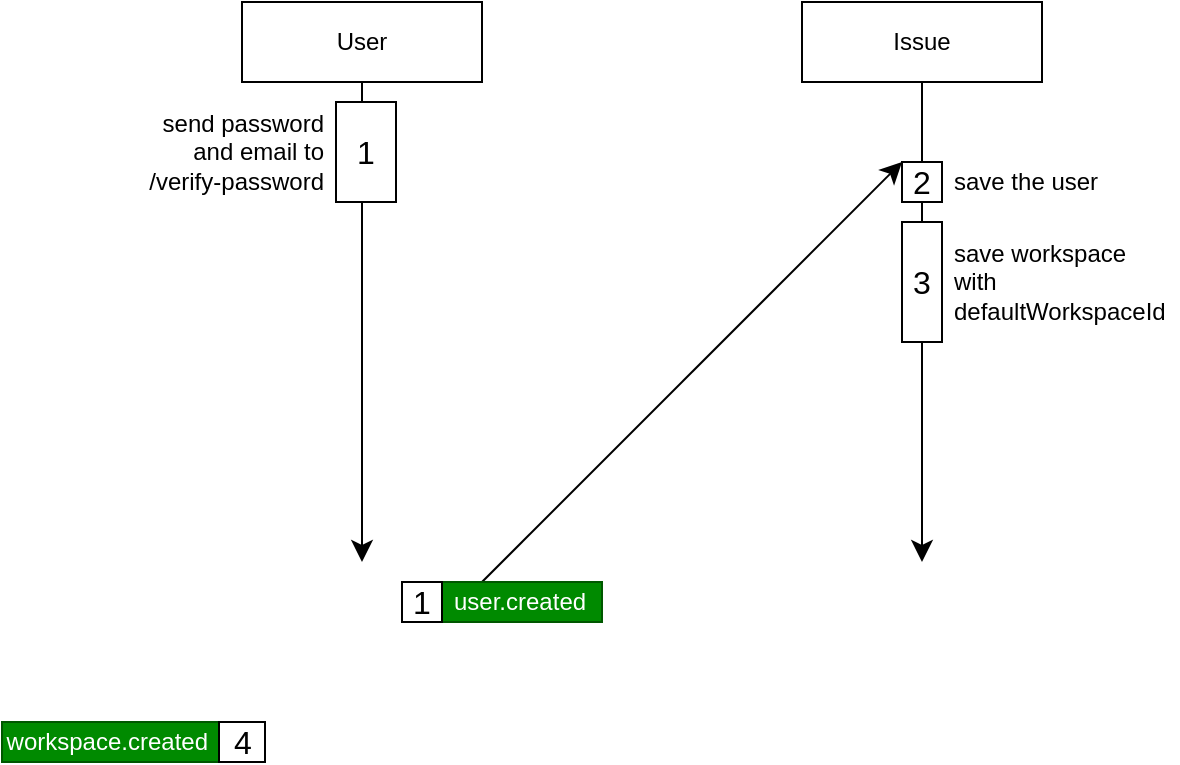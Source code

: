 <mxfile version="22.1.16" type="device" pages="2">
  <diagram id="oY38kdm5o83EHuReV2T8" name="/issues/:id/assignees">
    <mxGraphModel dx="1050" dy="2061" grid="1" gridSize="10" guides="1" tooltips="1" connect="1" arrows="1" fold="1" page="1" pageScale="1" pageWidth="980" pageHeight="1390" math="0" shadow="0">
      <root>
        <mxCell id="0" />
        <mxCell id="1" parent="0" />
        <mxCell id="sdEwPJp4zkoKklKMmfEP-1" style="edgeStyle=none;curved=1;rounded=0;orthogonalLoop=1;jettySize=auto;html=1;fontSize=12;startSize=8;endSize=8;fontFamily=Helvetica;" parent="1" source="sdEwPJp4zkoKklKMmfEP-2" edge="1">
          <mxGeometry relative="1" as="geometry">
            <mxPoint x="270" y="-1090" as="targetPoint" />
          </mxGeometry>
        </mxCell>
        <mxCell id="sdEwPJp4zkoKklKMmfEP-2" value="User" style="rounded=0;whiteSpace=wrap;html=1;fontFamily=Helvetica;" parent="1" vertex="1">
          <mxGeometry x="210" y="-1370" width="120" height="40" as="geometry" />
        </mxCell>
        <mxCell id="sdEwPJp4zkoKklKMmfEP-3" style="edgeStyle=none;curved=1;rounded=0;orthogonalLoop=1;jettySize=auto;html=1;fontSize=12;startSize=8;endSize=8;fontFamily=Helvetica;" parent="1" source="sdEwPJp4zkoKklKMmfEP-4" edge="1">
          <mxGeometry relative="1" as="geometry">
            <mxPoint x="550" y="-1090" as="targetPoint" />
          </mxGeometry>
        </mxCell>
        <mxCell id="sdEwPJp4zkoKklKMmfEP-4" value="Issue" style="rounded=0;whiteSpace=wrap;html=1;fontFamily=Helvetica;" parent="1" vertex="1">
          <mxGeometry x="490" y="-1370" width="120" height="40" as="geometry" />
        </mxCell>
        <mxCell id="LEW-G3g9cezNZrhg7D1--3" value="" style="group" parent="1" vertex="1" connectable="0">
          <mxGeometry x="540" y="-1290" width="138" height="20" as="geometry" />
        </mxCell>
        <mxCell id="LEW-G3g9cezNZrhg7D1--1" value="2" style="rounded=0;whiteSpace=wrap;html=1;fontSize=16;fontFamily=Helvetica;verticalAlign=middle;" parent="LEW-G3g9cezNZrhg7D1--3" vertex="1">
          <mxGeometry width="20" height="20" as="geometry" />
        </mxCell>
        <mxCell id="LEW-G3g9cezNZrhg7D1--2" value="save the user" style="text;html=1;fillColor=none;align=left;verticalAlign=middle;whiteSpace=wrap;rounded=0;fontSize=12;fontFamily=Helvetica;spacingLeft=4;" parent="LEW-G3g9cezNZrhg7D1--3" vertex="1">
          <mxGeometry x="20" width="118" height="20" as="geometry" />
        </mxCell>
        <mxCell id="-xzCKRivMfdFnWui1aVe-4" value="" style="group" parent="1" vertex="1" connectable="0">
          <mxGeometry x="150" y="-1320" width="137" height="50" as="geometry" />
        </mxCell>
        <mxCell id="smrDSZM0pcQOYa3LXeEk-5" value="send password and email to /verify-password" style="text;html=1;fillColor=none;align=right;verticalAlign=middle;whiteSpace=wrap;rounded=0;fontSize=12;fontFamily=Helvetica;spacingLeft=4;spacingRight=4;" parent="-xzCKRivMfdFnWui1aVe-4" vertex="1">
          <mxGeometry width="107" height="50" as="geometry" />
        </mxCell>
        <mxCell id="smrDSZM0pcQOYa3LXeEk-6" value="1" style="rounded=0;whiteSpace=wrap;html=1;fontSize=16;container=0;fontFamily=Helvetica;verticalAlign=middle;" parent="-xzCKRivMfdFnWui1aVe-4" vertex="1">
          <mxGeometry x="107" width="30" height="50" as="geometry" />
        </mxCell>
        <mxCell id="-xzCKRivMfdFnWui1aVe-6" style="edgeStyle=none;curved=1;rounded=0;orthogonalLoop=1;jettySize=auto;html=1;exitX=0;exitY=1;exitDx=0;exitDy=0;entryX=0;entryY=0;entryDx=0;entryDy=0;fontSize=12;startSize=8;endSize=8;" parent="1" source="-xzCKRivMfdFnWui1aVe-3" target="LEW-G3g9cezNZrhg7D1--1" edge="1">
          <mxGeometry relative="1" as="geometry" />
        </mxCell>
        <mxCell id="-xzCKRivMfdFnWui1aVe-7" value="" style="group" parent="1" vertex="1" connectable="0">
          <mxGeometry x="540" y="-1260" width="138" height="60" as="geometry" />
        </mxCell>
        <mxCell id="-xzCKRivMfdFnWui1aVe-8" value="3" style="rounded=0;whiteSpace=wrap;html=1;fontSize=16;fontFamily=Helvetica;verticalAlign=middle;" parent="-xzCKRivMfdFnWui1aVe-7" vertex="1">
          <mxGeometry width="20" height="60" as="geometry" />
        </mxCell>
        <mxCell id="-xzCKRivMfdFnWui1aVe-9" value="save workspace with&amp;nbsp; defaultWorkspaceId" style="text;html=1;fillColor=none;align=left;verticalAlign=middle;whiteSpace=wrap;rounded=0;fontSize=12;fontFamily=Helvetica;spacingLeft=4;" parent="-xzCKRivMfdFnWui1aVe-7" vertex="1">
          <mxGeometry x="20" width="118" height="60" as="geometry" />
        </mxCell>
        <mxCell id="-xzCKRivMfdFnWui1aVe-21" value="" style="group;fillColor=#008a00;fontColor=#ffffff;strokeColor=#005700;" parent="1" vertex="1" connectable="0">
          <mxGeometry x="90" y="-1010" width="131.5" height="20" as="geometry" />
        </mxCell>
        <mxCell id="-xzCKRivMfdFnWui1aVe-18" value="workspace.created" style="text;html=1;strokeColor=#005700;fillColor=#008a00;align=right;verticalAlign=middle;whiteSpace=wrap;rounded=0;fontSize=12;fontFamily=Helvetica;spacingLeft=4;spacingRight=4;fontColor=#ffffff;" parent="-xzCKRivMfdFnWui1aVe-21" vertex="1">
          <mxGeometry width="108.5" height="20" as="geometry" />
        </mxCell>
        <mxCell id="-xzCKRivMfdFnWui1aVe-19" value="4" style="rounded=0;whiteSpace=wrap;html=1;fontSize=16;container=0;fontFamily=Helvetica;verticalAlign=middle;" parent="-xzCKRivMfdFnWui1aVe-21" vertex="1">
          <mxGeometry x="108.5" width="23" height="20" as="geometry" />
        </mxCell>
        <mxCell id="kR-WUizTjnsOF1LnUy0S-3" value="" style="group" parent="1" vertex="1" connectable="0">
          <mxGeometry x="290" y="-1080" width="100" height="20" as="geometry" />
        </mxCell>
        <mxCell id="-xzCKRivMfdFnWui1aVe-3" value="user.created" style="text;html=1;fillColor=#008a00;align=left;verticalAlign=middle;whiteSpace=wrap;rounded=0;fontSize=12;fontFamily=Helvetica;spacingLeft=4;fontColor=#ffffff;strokeColor=#005700;" parent="kR-WUizTjnsOF1LnUy0S-3" vertex="1">
          <mxGeometry x="20" width="80" height="20" as="geometry" />
        </mxCell>
        <mxCell id="-xzCKRivMfdFnWui1aVe-2" value="1" style="rounded=0;whiteSpace=wrap;html=1;fontSize=16;fontFamily=Helvetica;verticalAlign=middle;" parent="kR-WUizTjnsOF1LnUy0S-3" vertex="1">
          <mxGeometry width="20" height="20" as="geometry" />
        </mxCell>
      </root>
    </mxGraphModel>
  </diagram>
  <diagram id="gdW3DQcSu_G-TOftwm-t" name="Page-2">
    <mxGraphModel dx="2259" dy="2703" grid="1" gridSize="10" guides="1" tooltips="1" connect="1" arrows="1" fold="1" page="0" pageScale="1" pageWidth="827" pageHeight="1169" math="0" shadow="0">
      <root>
        <mxCell id="0" />
        <mxCell id="1" parent="0" />
        <mxCell id="AtaXEBuKhvkq-66APpmP-25" style="edgeStyle=none;curved=1;rounded=0;orthogonalLoop=1;jettySize=auto;html=1;entryX=0.5;entryY=1;entryDx=0;entryDy=0;fontSize=12;startSize=8;endSize=8;" edge="1" parent="1" source="AtaXEBuKhvkq-66APpmP-2" target="AtaXEBuKhvkq-66APpmP-3">
          <mxGeometry relative="1" as="geometry" />
        </mxCell>
        <mxCell id="AtaXEBuKhvkq-66APpmP-35" style="edgeStyle=none;curved=1;rounded=0;orthogonalLoop=1;jettySize=auto;html=1;entryX=0.5;entryY=0;entryDx=0;entryDy=0;fontSize=12;startSize=8;endSize=8;" edge="1" parent="1" source="AtaXEBuKhvkq-66APpmP-2" target="AtaXEBuKhvkq-66APpmP-5">
          <mxGeometry relative="1" as="geometry" />
        </mxCell>
        <mxCell id="AtaXEBuKhvkq-66APpmP-50" style="edgeStyle=none;curved=1;orthogonalLoop=1;jettySize=auto;html=1;entryX=0.5;entryY=0;entryDx=0;entryDy=0;fontSize=12;startSize=8;endSize=8;" edge="1" parent="1" source="AtaXEBuKhvkq-66APpmP-2" target="AtaXEBuKhvkq-66APpmP-42">
          <mxGeometry relative="1" as="geometry" />
        </mxCell>
        <mxCell id="AtaXEBuKhvkq-66APpmP-79" style="edgeStyle=none;curved=1;orthogonalLoop=1;jettySize=auto;html=1;entryX=0.5;entryY=0;entryDx=0;entryDy=0;fontSize=12;startSize=8;endSize=8;exitX=1;exitY=0.5;exitDx=0;exitDy=0;" edge="1" parent="1" source="AtaXEBuKhvkq-66APpmP-5" target="AtaXEBuKhvkq-66APpmP-74">
          <mxGeometry relative="1" as="geometry" />
        </mxCell>
        <mxCell id="AtaXEBuKhvkq-66APpmP-2" value="Reviewer" style="rounded=0;whiteSpace=wrap;html=1;fontFamily=Helvetica;fillColor=#0050ef;strokeColor=#001DBC;fontColor=#ffffff;" vertex="1" parent="1">
          <mxGeometry x="-600" y="-1841" width="120" height="40" as="geometry" />
        </mxCell>
        <mxCell id="AtaXEBuKhvkq-66APpmP-3" value="Reporter" style="rounded=0;whiteSpace=wrap;html=1;fontFamily=Helvetica;fillColor=#0050ef;strokeColor=#001DBC;fontColor=#ffffff;" vertex="1" parent="1">
          <mxGeometry x="-600" y="-1920" width="120" height="40" as="geometry" />
        </mxCell>
        <mxCell id="AtaXEBuKhvkq-66APpmP-90" style="edgeStyle=none;curved=1;orthogonalLoop=1;jettySize=auto;html=1;entryX=0.5;entryY=0;entryDx=0;entryDy=0;fontSize=12;startSize=8;endSize=8;exitX=0;exitY=0.5;exitDx=0;exitDy=0;" edge="1" parent="1" source="AtaXEBuKhvkq-66APpmP-5" target="AtaXEBuKhvkq-66APpmP-36">
          <mxGeometry relative="1" as="geometry" />
        </mxCell>
        <mxCell id="AtaXEBuKhvkq-66APpmP-5" value="Assignee" style="rounded=0;whiteSpace=wrap;html=1;fontFamily=Helvetica;fillColor=#0050ef;fontColor=#ffffff;strokeColor=#001DBC;" vertex="1" parent="1">
          <mxGeometry x="-600" y="-1760" width="120" height="40" as="geometry" />
        </mxCell>
        <mxCell id="AtaXEBuKhvkq-66APpmP-37" style="edgeStyle=none;curved=1;orthogonalLoop=1;jettySize=auto;html=1;entryX=0.5;entryY=0;entryDx=0;entryDy=0;fontSize=12;startSize=8;endSize=8;" edge="1" parent="1" source="AtaXEBuKhvkq-66APpmP-36" target="AtaXEBuKhvkq-66APpmP-22">
          <mxGeometry relative="1" as="geometry" />
        </mxCell>
        <mxCell id="AtaXEBuKhvkq-66APpmP-38" style="edgeStyle=none;curved=1;orthogonalLoop=1;jettySize=auto;html=1;entryX=0.5;entryY=0;entryDx=0;entryDy=0;fontSize=12;startSize=8;endSize=8;" edge="1" parent="1" source="AtaXEBuKhvkq-66APpmP-36" target="AtaXEBuKhvkq-66APpmP-16">
          <mxGeometry relative="1" as="geometry" />
        </mxCell>
        <mxCell id="AtaXEBuKhvkq-66APpmP-39" style="edgeStyle=none;curved=1;orthogonalLoop=1;jettySize=auto;html=1;entryX=0.5;entryY=0;entryDx=0;entryDy=0;fontSize=12;startSize=8;endSize=8;" edge="1" parent="1" source="AtaXEBuKhvkq-66APpmP-36" target="AtaXEBuKhvkq-66APpmP-18">
          <mxGeometry relative="1" as="geometry" />
        </mxCell>
        <mxCell id="AtaXEBuKhvkq-66APpmP-40" style="edgeStyle=none;curved=1;orthogonalLoop=1;jettySize=auto;html=1;entryX=0.5;entryY=0;entryDx=0;entryDy=0;fontSize=12;startSize=8;endSize=8;" edge="1" parent="1" source="AtaXEBuKhvkq-66APpmP-36" target="AtaXEBuKhvkq-66APpmP-20">
          <mxGeometry relative="1" as="geometry" />
        </mxCell>
        <mxCell id="AtaXEBuKhvkq-66APpmP-36" value="Attachment" style="rounded=0;whiteSpace=wrap;html=1;fontFamily=Helvetica;" vertex="1" parent="1">
          <mxGeometry x="-821" y="-1682" width="80" height="40" as="geometry" />
        </mxCell>
        <mxCell id="AtaXEBuKhvkq-66APpmP-47" style="edgeStyle=none;curved=1;orthogonalLoop=1;jettySize=auto;html=1;entryX=0.5;entryY=0;entryDx=0;entryDy=0;fontSize=12;startSize=8;endSize=8;" edge="1" parent="1" source="AtaXEBuKhvkq-66APpmP-42" target="AtaXEBuKhvkq-66APpmP-46">
          <mxGeometry relative="1" as="geometry" />
        </mxCell>
        <mxCell id="AtaXEBuKhvkq-66APpmP-48" style="edgeStyle=none;curved=1;orthogonalLoop=1;jettySize=auto;html=1;entryX=0.5;entryY=0;entryDx=0;entryDy=0;fontSize=12;startSize=8;endSize=8;" edge="1" parent="1" source="AtaXEBuKhvkq-66APpmP-42" target="AtaXEBuKhvkq-66APpmP-44">
          <mxGeometry relative="1" as="geometry" />
        </mxCell>
        <mxCell id="AtaXEBuKhvkq-66APpmP-49" style="edgeStyle=none;curved=1;orthogonalLoop=1;jettySize=auto;html=1;exitX=0.75;exitY=1;exitDx=0;exitDy=0;entryX=0.5;entryY=0;entryDx=0;entryDy=0;fontSize=12;startSize=8;endSize=8;" edge="1" parent="1" source="AtaXEBuKhvkq-66APpmP-42" target="AtaXEBuKhvkq-66APpmP-45">
          <mxGeometry relative="1" as="geometry" />
        </mxCell>
        <mxCell id="AtaXEBuKhvkq-66APpmP-42" value="Issue" style="rounded=0;whiteSpace=wrap;html=1;fontFamily=Helvetica;" vertex="1" parent="1">
          <mxGeometry x="-805.5" y="-1820" width="80" height="40" as="geometry" />
        </mxCell>
        <mxCell id="AtaXEBuKhvkq-66APpmP-16" value="Create" style="rounded=0;whiteSpace=wrap;html=1;fontFamily=Helvetica;" vertex="1" parent="1">
          <mxGeometry x="-890" y="-1600" width="47" height="40" as="geometry" />
        </mxCell>
        <mxCell id="AtaXEBuKhvkq-66APpmP-18" value="Edit" style="rounded=0;whiteSpace=wrap;html=1;fontFamily=Helvetica;" vertex="1" parent="1">
          <mxGeometry x="-781" y="-1600" width="40" height="40" as="geometry" />
        </mxCell>
        <mxCell id="AtaXEBuKhvkq-66APpmP-20" value="Delete" style="rounded=0;whiteSpace=wrap;html=1;fontFamily=Helvetica;" vertex="1" parent="1">
          <mxGeometry x="-731" y="-1600" width="48" height="40" as="geometry" />
        </mxCell>
        <mxCell id="AtaXEBuKhvkq-66APpmP-22" value="View" style="rounded=0;whiteSpace=wrap;html=1;fontFamily=Helvetica;" vertex="1" parent="1">
          <mxGeometry x="-835.5" y="-1600" width="43" height="40" as="geometry" />
        </mxCell>
        <mxCell id="AtaXEBuKhvkq-66APpmP-44" value="Edit" style="rounded=0;whiteSpace=wrap;html=1;fontFamily=Helvetica;" vertex="1" parent="1">
          <mxGeometry x="-785.5" y="-1753" width="40" height="40" as="geometry" />
        </mxCell>
        <mxCell id="AtaXEBuKhvkq-66APpmP-45" value="Delete" style="rounded=0;whiteSpace=wrap;html=1;fontFamily=Helvetica;" vertex="1" parent="1">
          <mxGeometry x="-735.5" y="-1753" width="48" height="40" as="geometry" />
        </mxCell>
        <mxCell id="AtaXEBuKhvkq-66APpmP-46" value="View" style="rounded=0;whiteSpace=wrap;html=1;fontFamily=Helvetica;" vertex="1" parent="1">
          <mxGeometry x="-840" y="-1753" width="43" height="40" as="geometry" />
        </mxCell>
        <mxCell id="AtaXEBuKhvkq-66APpmP-58" style="edgeStyle=none;curved=1;orthogonalLoop=1;jettySize=auto;html=1;entryX=0.5;entryY=0;entryDx=0;entryDy=0;fontSize=12;startSize=8;endSize=8;" edge="1" parent="1" source="AtaXEBuKhvkq-66APpmP-51" target="AtaXEBuKhvkq-66APpmP-53">
          <mxGeometry relative="1" as="geometry" />
        </mxCell>
        <mxCell id="AtaXEBuKhvkq-66APpmP-59" style="edgeStyle=none;curved=1;orthogonalLoop=1;jettySize=auto;html=1;entryX=0.5;entryY=0;entryDx=0;entryDy=0;fontSize=12;startSize=8;endSize=8;" edge="1" parent="1" source="AtaXEBuKhvkq-66APpmP-51" target="AtaXEBuKhvkq-66APpmP-56">
          <mxGeometry relative="1" as="geometry" />
        </mxCell>
        <mxCell id="AtaXEBuKhvkq-66APpmP-60" style="edgeStyle=none;curved=1;orthogonalLoop=1;jettySize=auto;html=1;entryX=0.5;entryY=0;entryDx=0;entryDy=0;fontSize=12;startSize=8;endSize=8;" edge="1" parent="1" source="AtaXEBuKhvkq-66APpmP-51" target="AtaXEBuKhvkq-66APpmP-54">
          <mxGeometry relative="1" as="geometry" />
        </mxCell>
        <mxCell id="AtaXEBuKhvkq-66APpmP-61" style="edgeStyle=none;curved=1;orthogonalLoop=1;jettySize=auto;html=1;entryX=0.5;entryY=0;entryDx=0;entryDy=0;fontSize=12;startSize=8;endSize=8;" edge="1" parent="1" source="AtaXEBuKhvkq-66APpmP-51" target="AtaXEBuKhvkq-66APpmP-55">
          <mxGeometry relative="1" as="geometry" />
        </mxCell>
        <mxCell id="AtaXEBuKhvkq-66APpmP-51" value="Task" style="rounded=0;whiteSpace=wrap;html=1;fontFamily=Helvetica;" vertex="1" parent="1">
          <mxGeometry x="-565" y="-1684" width="50" height="40" as="geometry" />
        </mxCell>
        <mxCell id="AtaXEBuKhvkq-66APpmP-52" style="edgeStyle=none;curved=1;orthogonalLoop=1;jettySize=auto;html=1;entryX=0.5;entryY=0;entryDx=0;entryDy=0;fontSize=12;startSize=8;endSize=8;exitX=0.5;exitY=1;exitDx=0;exitDy=0;" edge="1" parent="1" source="AtaXEBuKhvkq-66APpmP-5" target="AtaXEBuKhvkq-66APpmP-51">
          <mxGeometry relative="1" as="geometry" />
        </mxCell>
        <mxCell id="AtaXEBuKhvkq-66APpmP-53" value="Create" style="rounded=0;whiteSpace=wrap;html=1;fontFamily=Helvetica;" vertex="1" parent="1">
          <mxGeometry x="-643.5" y="-1600" width="47" height="40" as="geometry" />
        </mxCell>
        <mxCell id="AtaXEBuKhvkq-66APpmP-54" value="Edit" style="rounded=0;whiteSpace=wrap;html=1;fontFamily=Helvetica;" vertex="1" parent="1">
          <mxGeometry x="-534.5" y="-1600" width="40" height="40" as="geometry" />
        </mxCell>
        <mxCell id="AtaXEBuKhvkq-66APpmP-55" value="Delete" style="rounded=0;whiteSpace=wrap;html=1;fontFamily=Helvetica;" vertex="1" parent="1">
          <mxGeometry x="-484.5" y="-1600" width="48" height="40" as="geometry" />
        </mxCell>
        <mxCell id="AtaXEBuKhvkq-66APpmP-56" value="View" style="rounded=0;whiteSpace=wrap;html=1;fontFamily=Helvetica;" vertex="1" parent="1">
          <mxGeometry x="-589" y="-1600" width="43" height="40" as="geometry" />
        </mxCell>
        <mxCell id="AtaXEBuKhvkq-66APpmP-80" style="edgeStyle=none;curved=1;orthogonalLoop=1;jettySize=auto;html=1;entryX=0.5;entryY=0;entryDx=0;entryDy=0;fontSize=12;startSize=8;endSize=8;" edge="1" parent="1" source="AtaXEBuKhvkq-66APpmP-74" target="AtaXEBuKhvkq-66APpmP-75">
          <mxGeometry relative="1" as="geometry" />
        </mxCell>
        <mxCell id="AtaXEBuKhvkq-66APpmP-81" style="edgeStyle=none;curved=1;orthogonalLoop=1;jettySize=auto;html=1;entryX=0.5;entryY=0;entryDx=0;entryDy=0;fontSize=12;startSize=8;endSize=8;" edge="1" parent="1" source="AtaXEBuKhvkq-66APpmP-74" target="AtaXEBuKhvkq-66APpmP-78">
          <mxGeometry relative="1" as="geometry" />
        </mxCell>
        <mxCell id="AtaXEBuKhvkq-66APpmP-82" style="edgeStyle=none;curved=1;orthogonalLoop=1;jettySize=auto;html=1;entryX=0.5;entryY=0;entryDx=0;entryDy=0;fontSize=12;startSize=8;endSize=8;" edge="1" parent="1" source="AtaXEBuKhvkq-66APpmP-74" target="AtaXEBuKhvkq-66APpmP-76">
          <mxGeometry relative="1" as="geometry" />
        </mxCell>
        <mxCell id="AtaXEBuKhvkq-66APpmP-83" style="edgeStyle=none;curved=1;orthogonalLoop=1;jettySize=auto;html=1;entryX=0.5;entryY=0;entryDx=0;entryDy=0;fontSize=12;startSize=8;endSize=8;" edge="1" parent="1" source="AtaXEBuKhvkq-66APpmP-74" target="AtaXEBuKhvkq-66APpmP-77">
          <mxGeometry relative="1" as="geometry" />
        </mxCell>
        <mxCell id="AtaXEBuKhvkq-66APpmP-74" value="Comment" style="rounded=0;whiteSpace=wrap;html=1;fontFamily=Helvetica;" vertex="1" parent="1">
          <mxGeometry x="-327.25" y="-1682" width="61.5" height="40" as="geometry" />
        </mxCell>
        <mxCell id="AtaXEBuKhvkq-66APpmP-75" value="Create" style="rounded=0;whiteSpace=wrap;html=1;fontFamily=Helvetica;" vertex="1" parent="1">
          <mxGeometry x="-400" y="-1600" width="47" height="40" as="geometry" />
        </mxCell>
        <mxCell id="AtaXEBuKhvkq-66APpmP-76" value="Edit" style="rounded=0;whiteSpace=wrap;html=1;fontFamily=Helvetica;" vertex="1" parent="1">
          <mxGeometry x="-291" y="-1600" width="40" height="40" as="geometry" />
        </mxCell>
        <mxCell id="AtaXEBuKhvkq-66APpmP-77" value="Delete" style="rounded=0;whiteSpace=wrap;html=1;fontFamily=Helvetica;" vertex="1" parent="1">
          <mxGeometry x="-241" y="-1600" width="48" height="40" as="geometry" />
        </mxCell>
        <mxCell id="AtaXEBuKhvkq-66APpmP-78" value="View" style="rounded=0;whiteSpace=wrap;html=1;fontFamily=Helvetica;" vertex="1" parent="1">
          <mxGeometry x="-345.5" y="-1600" width="43" height="40" as="geometry" />
        </mxCell>
      </root>
    </mxGraphModel>
  </diagram>
</mxfile>
